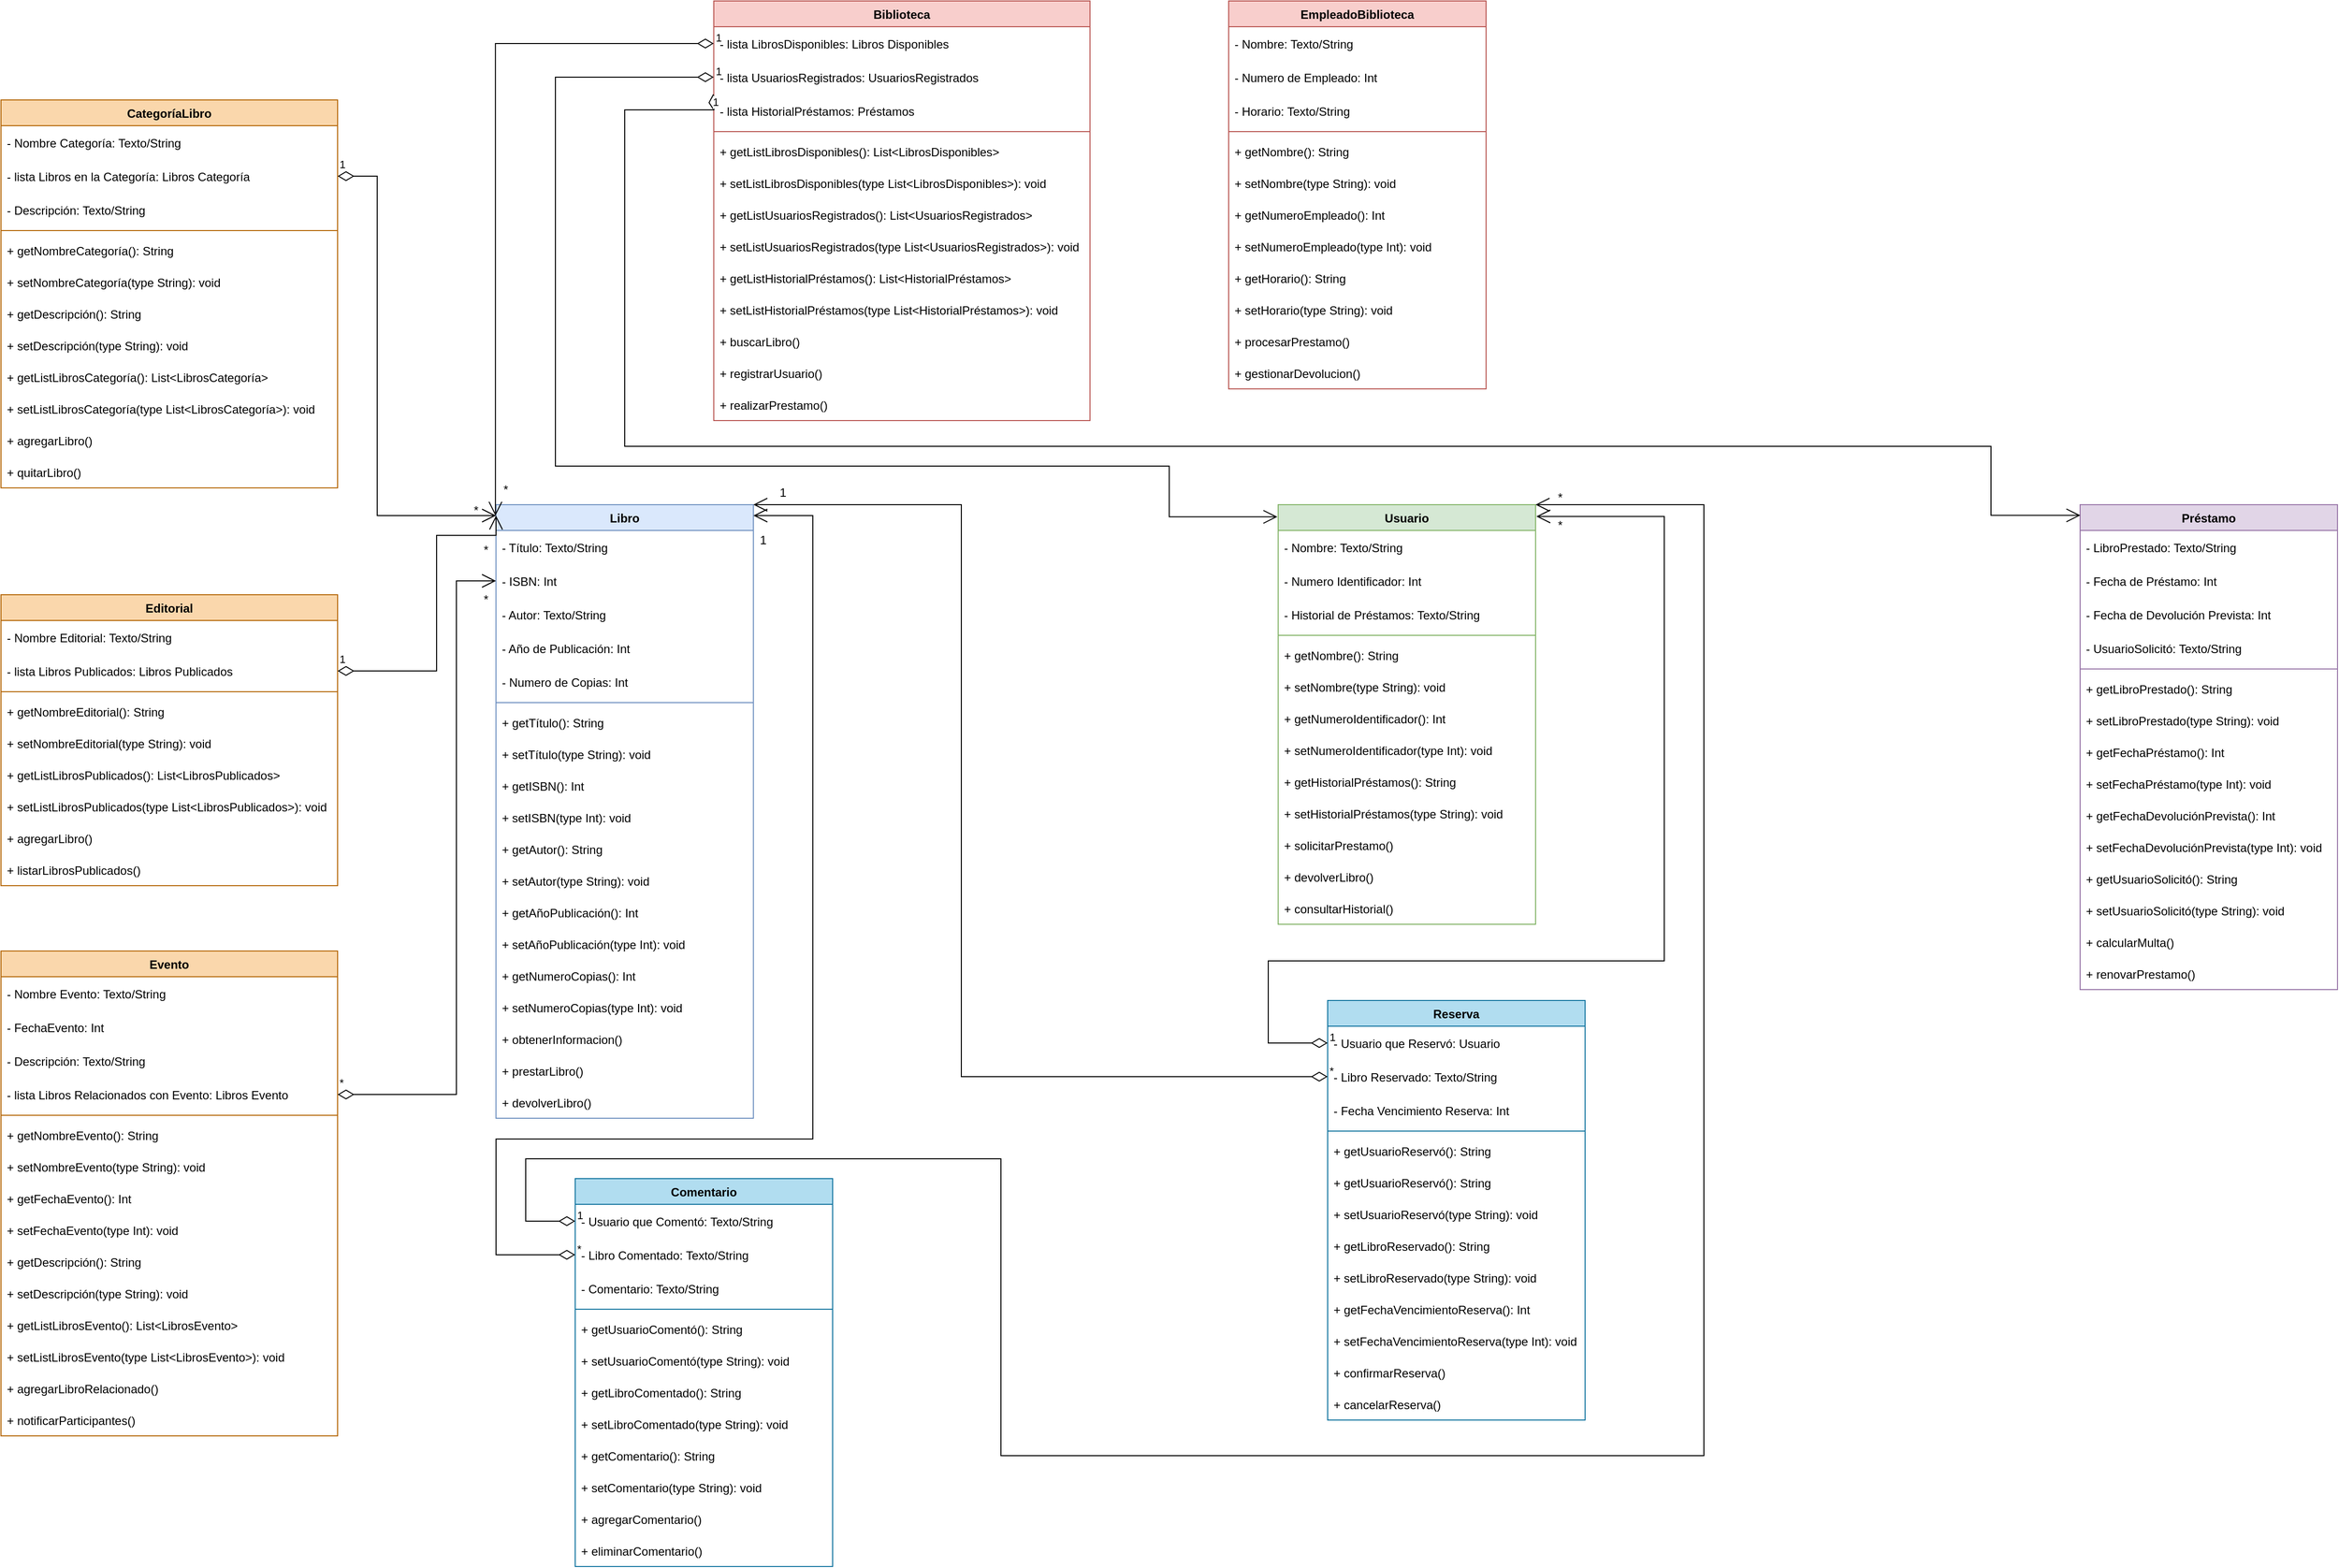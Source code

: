 <mxfile version="22.1.19" type="github">
  <diagram name="Página-1" id="TUS5gieN1rz3YTIe_Czn">
    <mxGraphModel dx="1235" dy="638" grid="1" gridSize="10" guides="1" tooltips="1" connect="1" arrows="1" fold="1" page="1" pageScale="1" pageWidth="827" pageHeight="1169" math="0" shadow="0">
      <root>
        <mxCell id="0" />
        <mxCell id="1" parent="0" />
        <mxCell id="yeNCh0Bpv_U7AYHqmpKk-1" value="Libro" style="swimlane;align=center;verticalAlign=middle;childLayout=stackLayout;horizontal=1;startSize=26;horizontalStack=0;resizeParent=1;resizeParentMax=0;resizeLast=0;collapsible=1;marginBottom=0;fillColor=#dae8fc;strokeColor=#6c8ebf;" parent="1" vertex="1">
          <mxGeometry x="799.94" y="549" width="260" height="620" as="geometry">
            <mxRectangle x="320" y="80" width="220" height="30" as="alternateBounds" />
          </mxGeometry>
        </mxCell>
        <mxCell id="yeNCh0Bpv_U7AYHqmpKk-3" value="- Título: Texto/String" style="text;strokeColor=none;fillColor=none;align=left;verticalAlign=middle;spacingLeft=4;spacingRight=4;overflow=hidden;rotatable=0;points=[[0,0.5],[1,0.5]];portConstraint=eastwest;" parent="yeNCh0Bpv_U7AYHqmpKk-1" vertex="1">
          <mxGeometry y="26" width="260" height="34" as="geometry" />
        </mxCell>
        <mxCell id="yeNCh0Bpv_U7AYHqmpKk-9" value="- ISBN: Int" style="text;strokeColor=none;fillColor=none;align=left;verticalAlign=middle;spacingLeft=4;spacingRight=4;overflow=hidden;rotatable=0;points=[[0,0.5],[1,0.5]];portConstraint=eastwest;" parent="yeNCh0Bpv_U7AYHqmpKk-1" vertex="1">
          <mxGeometry y="60" width="260" height="34" as="geometry" />
        </mxCell>
        <mxCell id="yeNCh0Bpv_U7AYHqmpKk-10" value="- Autor: Texto/String" style="text;strokeColor=none;fillColor=none;align=left;verticalAlign=middle;spacingLeft=4;spacingRight=4;overflow=hidden;rotatable=0;points=[[0,0.5],[1,0.5]];portConstraint=eastwest;" parent="yeNCh0Bpv_U7AYHqmpKk-1" vertex="1">
          <mxGeometry y="94" width="260" height="34" as="geometry" />
        </mxCell>
        <mxCell id="yeNCh0Bpv_U7AYHqmpKk-11" value="- Año de Publicación: Int" style="text;strokeColor=none;fillColor=none;align=left;verticalAlign=middle;spacingLeft=4;spacingRight=4;overflow=hidden;rotatable=0;points=[[0,0.5],[1,0.5]];portConstraint=eastwest;" parent="yeNCh0Bpv_U7AYHqmpKk-1" vertex="1">
          <mxGeometry y="128" width="260" height="34" as="geometry" />
        </mxCell>
        <mxCell id="yeNCh0Bpv_U7AYHqmpKk-12" value="- Numero de Copias: Int" style="text;strokeColor=none;fillColor=none;align=left;verticalAlign=middle;spacingLeft=4;spacingRight=4;overflow=hidden;rotatable=0;points=[[0,0.5],[1,0.5]];portConstraint=eastwest;" parent="yeNCh0Bpv_U7AYHqmpKk-1" vertex="1">
          <mxGeometry y="162" width="260" height="34" as="geometry" />
        </mxCell>
        <mxCell id="yeNCh0Bpv_U7AYHqmpKk-4" value="" style="line;strokeWidth=1;fillColor=none;align=left;verticalAlign=middle;spacingTop=-1;spacingLeft=3;spacingRight=3;rotatable=0;labelPosition=right;points=[];portConstraint=eastwest;strokeColor=inherit;" parent="yeNCh0Bpv_U7AYHqmpKk-1" vertex="1">
          <mxGeometry y="196" width="260" height="8" as="geometry" />
        </mxCell>
        <mxCell id="yeNCh0Bpv_U7AYHqmpKk-16" value="+ getTítulo(): String" style="text;strokeColor=none;fillColor=none;align=left;verticalAlign=middle;spacingLeft=4;spacingRight=4;overflow=hidden;rotatable=0;points=[[0,0.5],[1,0.5]];portConstraint=eastwest;" parent="yeNCh0Bpv_U7AYHqmpKk-1" vertex="1">
          <mxGeometry y="204" width="260" height="32" as="geometry" />
        </mxCell>
        <mxCell id="yeNCh0Bpv_U7AYHqmpKk-15" value="+ setTítulo(type String): void" style="text;strokeColor=none;fillColor=none;align=left;verticalAlign=middle;spacingLeft=4;spacingRight=4;overflow=hidden;rotatable=0;points=[[0,0.5],[1,0.5]];portConstraint=eastwest;" parent="yeNCh0Bpv_U7AYHqmpKk-1" vertex="1">
          <mxGeometry y="236" width="260" height="32" as="geometry" />
        </mxCell>
        <mxCell id="yeNCh0Bpv_U7AYHqmpKk-17" value="+ getISBN(): Int" style="text;strokeColor=none;fillColor=none;align=left;verticalAlign=middle;spacingLeft=4;spacingRight=4;overflow=hidden;rotatable=0;points=[[0,0.5],[1,0.5]];portConstraint=eastwest;" parent="yeNCh0Bpv_U7AYHqmpKk-1" vertex="1">
          <mxGeometry y="268" width="260" height="32" as="geometry" />
        </mxCell>
        <mxCell id="yeNCh0Bpv_U7AYHqmpKk-18" value="+ setISBN(type Int): void" style="text;strokeColor=none;fillColor=none;align=left;verticalAlign=middle;spacingLeft=4;spacingRight=4;overflow=hidden;rotatable=0;points=[[0,0.5],[1,0.5]];portConstraint=eastwest;" parent="yeNCh0Bpv_U7AYHqmpKk-1" vertex="1">
          <mxGeometry y="300" width="260" height="32" as="geometry" />
        </mxCell>
        <mxCell id="yeNCh0Bpv_U7AYHqmpKk-19" value="+ getAutor(): String" style="text;strokeColor=none;fillColor=none;align=left;verticalAlign=middle;spacingLeft=4;spacingRight=4;overflow=hidden;rotatable=0;points=[[0,0.5],[1,0.5]];portConstraint=eastwest;" parent="yeNCh0Bpv_U7AYHqmpKk-1" vertex="1">
          <mxGeometry y="332" width="260" height="32" as="geometry" />
        </mxCell>
        <mxCell id="yeNCh0Bpv_U7AYHqmpKk-20" value="+ setAutor(type String): void" style="text;strokeColor=none;fillColor=none;align=left;verticalAlign=middle;spacingLeft=4;spacingRight=4;overflow=hidden;rotatable=0;points=[[0,0.5],[1,0.5]];portConstraint=eastwest;" parent="yeNCh0Bpv_U7AYHqmpKk-1" vertex="1">
          <mxGeometry y="364" width="260" height="32" as="geometry" />
        </mxCell>
        <mxCell id="yeNCh0Bpv_U7AYHqmpKk-21" value="+ getAñoPublicación(): Int" style="text;strokeColor=none;fillColor=none;align=left;verticalAlign=middle;spacingLeft=4;spacingRight=4;overflow=hidden;rotatable=0;points=[[0,0.5],[1,0.5]];portConstraint=eastwest;" parent="yeNCh0Bpv_U7AYHqmpKk-1" vertex="1">
          <mxGeometry y="396" width="260" height="32" as="geometry" />
        </mxCell>
        <mxCell id="yeNCh0Bpv_U7AYHqmpKk-22" value="+ setAñoPublicación(type Int): void" style="text;strokeColor=none;fillColor=none;align=left;verticalAlign=middle;spacingLeft=4;spacingRight=4;overflow=hidden;rotatable=0;points=[[0,0.5],[1,0.5]];portConstraint=eastwest;" parent="yeNCh0Bpv_U7AYHqmpKk-1" vertex="1">
          <mxGeometry y="428" width="260" height="32" as="geometry" />
        </mxCell>
        <mxCell id="yeNCh0Bpv_U7AYHqmpKk-23" value="+ getNumeroCopias(): Int" style="text;strokeColor=none;fillColor=none;align=left;verticalAlign=middle;spacingLeft=4;spacingRight=4;overflow=hidden;rotatable=0;points=[[0,0.5],[1,0.5]];portConstraint=eastwest;" parent="yeNCh0Bpv_U7AYHqmpKk-1" vertex="1">
          <mxGeometry y="460" width="260" height="32" as="geometry" />
        </mxCell>
        <mxCell id="yeNCh0Bpv_U7AYHqmpKk-24" value="+ setNumeroCopias(type Int): void" style="text;strokeColor=none;fillColor=none;align=left;verticalAlign=middle;spacingLeft=4;spacingRight=4;overflow=hidden;rotatable=0;points=[[0,0.5],[1,0.5]];portConstraint=eastwest;" parent="yeNCh0Bpv_U7AYHqmpKk-1" vertex="1">
          <mxGeometry y="492" width="260" height="32" as="geometry" />
        </mxCell>
        <mxCell id="yeNCh0Bpv_U7AYHqmpKk-25" value="+ obtenerInformacion()" style="text;strokeColor=none;fillColor=none;align=left;verticalAlign=middle;spacingLeft=4;spacingRight=4;overflow=hidden;rotatable=0;points=[[0,0.5],[1,0.5]];portConstraint=eastwest;" parent="yeNCh0Bpv_U7AYHqmpKk-1" vertex="1">
          <mxGeometry y="524" width="260" height="32" as="geometry" />
        </mxCell>
        <mxCell id="yeNCh0Bpv_U7AYHqmpKk-26" value="+ prestarLibro()" style="text;strokeColor=none;fillColor=none;align=left;verticalAlign=middle;spacingLeft=4;spacingRight=4;overflow=hidden;rotatable=0;points=[[0,0.5],[1,0.5]];portConstraint=eastwest;" parent="yeNCh0Bpv_U7AYHqmpKk-1" vertex="1">
          <mxGeometry y="556" width="260" height="32" as="geometry" />
        </mxCell>
        <mxCell id="yeNCh0Bpv_U7AYHqmpKk-27" value="+ devolverLibro()" style="text;strokeColor=none;fillColor=none;align=left;verticalAlign=middle;spacingLeft=4;spacingRight=4;overflow=hidden;rotatable=0;points=[[0,0.5],[1,0.5]];portConstraint=eastwest;" parent="yeNCh0Bpv_U7AYHqmpKk-1" vertex="1">
          <mxGeometry y="588" width="260" height="32" as="geometry" />
        </mxCell>
        <mxCell id="yeNCh0Bpv_U7AYHqmpKk-28" value="Usuario" style="swimlane;align=center;verticalAlign=middle;childLayout=stackLayout;horizontal=1;startSize=26;horizontalStack=0;resizeParent=1;resizeParentMax=0;resizeLast=0;collapsible=1;marginBottom=0;fillColor=#d5e8d4;strokeColor=#82b366;" parent="1" vertex="1">
          <mxGeometry x="1590" y="549" width="260" height="424" as="geometry">
            <mxRectangle x="320" y="80" width="220" height="30" as="alternateBounds" />
          </mxGeometry>
        </mxCell>
        <mxCell id="yeNCh0Bpv_U7AYHqmpKk-29" value="- Nombre: Texto/String" style="text;strokeColor=none;fillColor=none;align=left;verticalAlign=middle;spacingLeft=4;spacingRight=4;overflow=hidden;rotatable=0;points=[[0,0.5],[1,0.5]];portConstraint=eastwest;" parent="yeNCh0Bpv_U7AYHqmpKk-28" vertex="1">
          <mxGeometry y="26" width="260" height="34" as="geometry" />
        </mxCell>
        <mxCell id="yeNCh0Bpv_U7AYHqmpKk-30" value="- Numero Identificador: Int" style="text;strokeColor=none;fillColor=none;align=left;verticalAlign=middle;spacingLeft=4;spacingRight=4;overflow=hidden;rotatable=0;points=[[0,0.5],[1,0.5]];portConstraint=eastwest;" parent="yeNCh0Bpv_U7AYHqmpKk-28" vertex="1">
          <mxGeometry y="60" width="260" height="34" as="geometry" />
        </mxCell>
        <mxCell id="yeNCh0Bpv_U7AYHqmpKk-31" value="- Historial de Préstamos: Texto/String" style="text;strokeColor=none;fillColor=none;align=left;verticalAlign=middle;spacingLeft=4;spacingRight=4;overflow=hidden;rotatable=0;points=[[0,0.5],[1,0.5]];portConstraint=eastwest;" parent="yeNCh0Bpv_U7AYHqmpKk-28" vertex="1">
          <mxGeometry y="94" width="260" height="34" as="geometry" />
        </mxCell>
        <mxCell id="yeNCh0Bpv_U7AYHqmpKk-34" value="" style="line;strokeWidth=1;fillColor=none;align=left;verticalAlign=middle;spacingTop=-1;spacingLeft=3;spacingRight=3;rotatable=0;labelPosition=right;points=[];portConstraint=eastwest;strokeColor=inherit;" parent="yeNCh0Bpv_U7AYHqmpKk-28" vertex="1">
          <mxGeometry y="128" width="260" height="8" as="geometry" />
        </mxCell>
        <mxCell id="yeNCh0Bpv_U7AYHqmpKk-35" value="+ getNombre(): String" style="text;strokeColor=none;fillColor=none;align=left;verticalAlign=middle;spacingLeft=4;spacingRight=4;overflow=hidden;rotatable=0;points=[[0,0.5],[1,0.5]];portConstraint=eastwest;" parent="yeNCh0Bpv_U7AYHqmpKk-28" vertex="1">
          <mxGeometry y="136" width="260" height="32" as="geometry" />
        </mxCell>
        <mxCell id="yeNCh0Bpv_U7AYHqmpKk-36" value="+ setNombre(type String): void" style="text;strokeColor=none;fillColor=none;align=left;verticalAlign=middle;spacingLeft=4;spacingRight=4;overflow=hidden;rotatable=0;points=[[0,0.5],[1,0.5]];portConstraint=eastwest;" parent="yeNCh0Bpv_U7AYHqmpKk-28" vertex="1">
          <mxGeometry y="168" width="260" height="32" as="geometry" />
        </mxCell>
        <mxCell id="yeNCh0Bpv_U7AYHqmpKk-37" value="+ getNumeroIdentificador(): Int" style="text;strokeColor=none;fillColor=none;align=left;verticalAlign=middle;spacingLeft=4;spacingRight=4;overflow=hidden;rotatable=0;points=[[0,0.5],[1,0.5]];portConstraint=eastwest;" parent="yeNCh0Bpv_U7AYHqmpKk-28" vertex="1">
          <mxGeometry y="200" width="260" height="32" as="geometry" />
        </mxCell>
        <mxCell id="yeNCh0Bpv_U7AYHqmpKk-38" value="+ setNumeroIdentificador(type Int): void" style="text;strokeColor=none;fillColor=none;align=left;verticalAlign=middle;spacingLeft=4;spacingRight=4;overflow=hidden;rotatable=0;points=[[0,0.5],[1,0.5]];portConstraint=eastwest;" parent="yeNCh0Bpv_U7AYHqmpKk-28" vertex="1">
          <mxGeometry y="232" width="260" height="32" as="geometry" />
        </mxCell>
        <mxCell id="yeNCh0Bpv_U7AYHqmpKk-48" value="+ getHistorialPréstamos(): String" style="text;strokeColor=none;fillColor=none;align=left;verticalAlign=middle;spacingLeft=4;spacingRight=4;overflow=hidden;rotatable=0;points=[[0,0.5],[1,0.5]];portConstraint=eastwest;" parent="yeNCh0Bpv_U7AYHqmpKk-28" vertex="1">
          <mxGeometry y="264" width="260" height="32" as="geometry" />
        </mxCell>
        <mxCell id="yeNCh0Bpv_U7AYHqmpKk-49" value="+ setHistorialPréstamos(type String): void" style="text;strokeColor=none;fillColor=none;align=left;verticalAlign=middle;spacingLeft=4;spacingRight=4;overflow=hidden;rotatable=0;points=[[0,0.5],[1,0.5]];portConstraint=eastwest;" parent="yeNCh0Bpv_U7AYHqmpKk-28" vertex="1">
          <mxGeometry y="296" width="260" height="32" as="geometry" />
        </mxCell>
        <mxCell id="yeNCh0Bpv_U7AYHqmpKk-51" value="+ solicitarPrestamo()" style="text;strokeColor=none;fillColor=none;align=left;verticalAlign=middle;spacingLeft=4;spacingRight=4;overflow=hidden;rotatable=0;points=[[0,0.5],[1,0.5]];portConstraint=eastwest;" parent="yeNCh0Bpv_U7AYHqmpKk-28" vertex="1">
          <mxGeometry y="328" width="260" height="32" as="geometry" />
        </mxCell>
        <mxCell id="yeNCh0Bpv_U7AYHqmpKk-53" value="+ devolverLibro()" style="text;strokeColor=none;fillColor=none;align=left;verticalAlign=middle;spacingLeft=4;spacingRight=4;overflow=hidden;rotatable=0;points=[[0,0.5],[1,0.5]];portConstraint=eastwest;" parent="yeNCh0Bpv_U7AYHqmpKk-28" vertex="1">
          <mxGeometry y="360" width="260" height="32" as="geometry" />
        </mxCell>
        <mxCell id="yeNCh0Bpv_U7AYHqmpKk-54" value="+ consultarHistorial()" style="text;strokeColor=none;fillColor=none;align=left;verticalAlign=middle;spacingLeft=4;spacingRight=4;overflow=hidden;rotatable=0;points=[[0,0.5],[1,0.5]];portConstraint=eastwest;" parent="yeNCh0Bpv_U7AYHqmpKk-28" vertex="1">
          <mxGeometry y="392" width="260" height="32" as="geometry" />
        </mxCell>
        <mxCell id="yeNCh0Bpv_U7AYHqmpKk-55" value="Préstamo" style="swimlane;align=center;verticalAlign=middle;childLayout=stackLayout;horizontal=1;startSize=26;horizontalStack=0;resizeParent=1;resizeParentMax=0;resizeLast=0;collapsible=1;marginBottom=0;fillColor=#e1d5e7;strokeColor=#9673a6;" parent="1" vertex="1">
          <mxGeometry x="2400" y="549" width="260" height="490" as="geometry">
            <mxRectangle x="320" y="80" width="220" height="30" as="alternateBounds" />
          </mxGeometry>
        </mxCell>
        <mxCell id="yeNCh0Bpv_U7AYHqmpKk-56" value="- LibroPrestado: Texto/String" style="text;strokeColor=none;fillColor=none;align=left;verticalAlign=middle;spacingLeft=4;spacingRight=4;overflow=hidden;rotatable=0;points=[[0,0.5],[1,0.5]];portConstraint=eastwest;" parent="yeNCh0Bpv_U7AYHqmpKk-55" vertex="1">
          <mxGeometry y="26" width="260" height="34" as="geometry" />
        </mxCell>
        <mxCell id="yeNCh0Bpv_U7AYHqmpKk-57" value="- Fecha de Préstamo: Int" style="text;strokeColor=none;fillColor=none;align=left;verticalAlign=middle;spacingLeft=4;spacingRight=4;overflow=hidden;rotatable=0;points=[[0,0.5],[1,0.5]];portConstraint=eastwest;" parent="yeNCh0Bpv_U7AYHqmpKk-55" vertex="1">
          <mxGeometry y="60" width="260" height="34" as="geometry" />
        </mxCell>
        <mxCell id="yeNCh0Bpv_U7AYHqmpKk-69" value="- Fecha de Devolución Prevista: Int" style="text;strokeColor=none;fillColor=none;align=left;verticalAlign=middle;spacingLeft=4;spacingRight=4;overflow=hidden;rotatable=0;points=[[0,0.5],[1,0.5]];portConstraint=eastwest;" parent="yeNCh0Bpv_U7AYHqmpKk-55" vertex="1">
          <mxGeometry y="94" width="260" height="34" as="geometry" />
        </mxCell>
        <mxCell id="yeNCh0Bpv_U7AYHqmpKk-58" value="- UsuarioSolicitó: Texto/String" style="text;strokeColor=none;fillColor=none;align=left;verticalAlign=middle;spacingLeft=4;spacingRight=4;overflow=hidden;rotatable=0;points=[[0,0.5],[1,0.5]];portConstraint=eastwest;" parent="yeNCh0Bpv_U7AYHqmpKk-55" vertex="1">
          <mxGeometry y="128" width="260" height="34" as="geometry" />
        </mxCell>
        <mxCell id="yeNCh0Bpv_U7AYHqmpKk-59" value="" style="line;strokeWidth=1;fillColor=none;align=left;verticalAlign=middle;spacingTop=-1;spacingLeft=3;spacingRight=3;rotatable=0;labelPosition=right;points=[];portConstraint=eastwest;strokeColor=inherit;" parent="yeNCh0Bpv_U7AYHqmpKk-55" vertex="1">
          <mxGeometry y="162" width="260" height="8" as="geometry" />
        </mxCell>
        <mxCell id="yeNCh0Bpv_U7AYHqmpKk-60" value="+ getLibroPrestado(): String" style="text;strokeColor=none;fillColor=none;align=left;verticalAlign=middle;spacingLeft=4;spacingRight=4;overflow=hidden;rotatable=0;points=[[0,0.5],[1,0.5]];portConstraint=eastwest;" parent="yeNCh0Bpv_U7AYHqmpKk-55" vertex="1">
          <mxGeometry y="170" width="260" height="32" as="geometry" />
        </mxCell>
        <mxCell id="yeNCh0Bpv_U7AYHqmpKk-61" value="+ setLibroPrestado(type String): void" style="text;strokeColor=none;fillColor=none;align=left;verticalAlign=middle;spacingLeft=4;spacingRight=4;overflow=hidden;rotatable=0;points=[[0,0.5],[1,0.5]];portConstraint=eastwest;" parent="yeNCh0Bpv_U7AYHqmpKk-55" vertex="1">
          <mxGeometry y="202" width="260" height="32" as="geometry" />
        </mxCell>
        <mxCell id="yeNCh0Bpv_U7AYHqmpKk-62" value="+ getFechaPréstamo(): Int" style="text;strokeColor=none;fillColor=none;align=left;verticalAlign=middle;spacingLeft=4;spacingRight=4;overflow=hidden;rotatable=0;points=[[0,0.5],[1,0.5]];portConstraint=eastwest;" parent="yeNCh0Bpv_U7AYHqmpKk-55" vertex="1">
          <mxGeometry y="234" width="260" height="32" as="geometry" />
        </mxCell>
        <mxCell id="yeNCh0Bpv_U7AYHqmpKk-63" value="+ setFechaPréstamo(type Int): void" style="text;strokeColor=none;fillColor=none;align=left;verticalAlign=middle;spacingLeft=4;spacingRight=4;overflow=hidden;rotatable=0;points=[[0,0.5],[1,0.5]];portConstraint=eastwest;" parent="yeNCh0Bpv_U7AYHqmpKk-55" vertex="1">
          <mxGeometry y="266" width="260" height="32" as="geometry" />
        </mxCell>
        <mxCell id="yeNCh0Bpv_U7AYHqmpKk-70" value="+ getFechaDevoluciónPrevista(): Int" style="text;strokeColor=none;fillColor=none;align=left;verticalAlign=middle;spacingLeft=4;spacingRight=4;overflow=hidden;rotatable=0;points=[[0,0.5],[1,0.5]];portConstraint=eastwest;" parent="yeNCh0Bpv_U7AYHqmpKk-55" vertex="1">
          <mxGeometry y="298" width="260" height="32" as="geometry" />
        </mxCell>
        <mxCell id="yeNCh0Bpv_U7AYHqmpKk-71" value="+ setFechaDevoluciónPrevista(type Int): void" style="text;strokeColor=none;fillColor=none;align=left;verticalAlign=middle;spacingLeft=4;spacingRight=4;overflow=hidden;rotatable=0;points=[[0,0.5],[1,0.5]];portConstraint=eastwest;" parent="yeNCh0Bpv_U7AYHqmpKk-55" vertex="1">
          <mxGeometry y="330" width="260" height="32" as="geometry" />
        </mxCell>
        <mxCell id="yeNCh0Bpv_U7AYHqmpKk-64" value="+ getUsuarioSolicitó(): String" style="text;strokeColor=none;fillColor=none;align=left;verticalAlign=middle;spacingLeft=4;spacingRight=4;overflow=hidden;rotatable=0;points=[[0,0.5],[1,0.5]];portConstraint=eastwest;" parent="yeNCh0Bpv_U7AYHqmpKk-55" vertex="1">
          <mxGeometry y="362" width="260" height="32" as="geometry" />
        </mxCell>
        <mxCell id="yeNCh0Bpv_U7AYHqmpKk-65" value="+ setUsuarioSolicitó(type String): void" style="text;strokeColor=none;fillColor=none;align=left;verticalAlign=middle;spacingLeft=4;spacingRight=4;overflow=hidden;rotatable=0;points=[[0,0.5],[1,0.5]];portConstraint=eastwest;" parent="yeNCh0Bpv_U7AYHqmpKk-55" vertex="1">
          <mxGeometry y="394" width="260" height="32" as="geometry" />
        </mxCell>
        <mxCell id="yeNCh0Bpv_U7AYHqmpKk-66" value="+ calcularMulta()" style="text;strokeColor=none;fillColor=none;align=left;verticalAlign=middle;spacingLeft=4;spacingRight=4;overflow=hidden;rotatable=0;points=[[0,0.5],[1,0.5]];portConstraint=eastwest;" parent="yeNCh0Bpv_U7AYHqmpKk-55" vertex="1">
          <mxGeometry y="426" width="260" height="32" as="geometry" />
        </mxCell>
        <mxCell id="yeNCh0Bpv_U7AYHqmpKk-67" value="+ renovarPrestamo()" style="text;strokeColor=none;fillColor=none;align=left;verticalAlign=middle;spacingLeft=4;spacingRight=4;overflow=hidden;rotatable=0;points=[[0,0.5],[1,0.5]];portConstraint=eastwest;" parent="yeNCh0Bpv_U7AYHqmpKk-55" vertex="1">
          <mxGeometry y="458" width="260" height="32" as="geometry" />
        </mxCell>
        <mxCell id="yeNCh0Bpv_U7AYHqmpKk-72" value="Biblioteca" style="swimlane;align=center;verticalAlign=middle;childLayout=stackLayout;horizontal=1;startSize=26;horizontalStack=0;resizeParent=1;resizeParentMax=0;resizeLast=0;collapsible=1;marginBottom=0;fillColor=#f8cecc;strokeColor=#b85450;" parent="1" vertex="1">
          <mxGeometry x="1019.94" y="40" width="380" height="424" as="geometry">
            <mxRectangle x="320" y="80" width="220" height="30" as="alternateBounds" />
          </mxGeometry>
        </mxCell>
        <mxCell id="yeNCh0Bpv_U7AYHqmpKk-73" value="- lista LibrosDisponibles: Libros Disponibles" style="text;align=left;verticalAlign=middle;spacingLeft=4;spacingRight=4;overflow=hidden;rotatable=0;points=[[0,0.5],[1,0.5]];portConstraint=eastwest;labelBackgroundColor=none;" parent="yeNCh0Bpv_U7AYHqmpKk-72" vertex="1">
          <mxGeometry y="26" width="380" height="34" as="geometry" />
        </mxCell>
        <mxCell id="yeNCh0Bpv_U7AYHqmpKk-80" value="- lista UsuariosRegistrados: UsuariosRegistrados" style="text;align=left;verticalAlign=middle;spacingLeft=4;spacingRight=4;overflow=hidden;rotatable=0;points=[[0,0.5],[1,0.5]];portConstraint=eastwest;labelBackgroundColor=none;" parent="yeNCh0Bpv_U7AYHqmpKk-72" vertex="1">
          <mxGeometry y="60" width="380" height="34" as="geometry" />
        </mxCell>
        <mxCell id="yeNCh0Bpv_U7AYHqmpKk-81" value="- lista HistorialPréstamos: Préstamos" style="text;align=left;verticalAlign=middle;spacingLeft=4;spacingRight=4;overflow=hidden;rotatable=0;points=[[0,0.5],[1,0.5]];portConstraint=eastwest;labelBackgroundColor=none;" parent="yeNCh0Bpv_U7AYHqmpKk-72" vertex="1">
          <mxGeometry y="94" width="380" height="34" as="geometry" />
        </mxCell>
        <mxCell id="yeNCh0Bpv_U7AYHqmpKk-75" value="" style="line;strokeWidth=1;fillColor=none;align=left;verticalAlign=middle;spacingTop=-1;spacingLeft=3;spacingRight=3;rotatable=0;labelPosition=right;points=[];portConstraint=eastwest;strokeColor=inherit;" parent="yeNCh0Bpv_U7AYHqmpKk-72" vertex="1">
          <mxGeometry y="128" width="380" height="8" as="geometry" />
        </mxCell>
        <mxCell id="yeNCh0Bpv_U7AYHqmpKk-77" value="+ getListLibrosDisponibles(): List&lt;LibrosDisponibles&gt;" style="text;strokeColor=none;fillColor=none;align=left;verticalAlign=middle;spacingLeft=4;spacingRight=4;overflow=hidden;rotatable=0;points=[[0,0.5],[1,0.5]];portConstraint=eastwest;" parent="yeNCh0Bpv_U7AYHqmpKk-72" vertex="1">
          <mxGeometry y="136" width="380" height="32" as="geometry" />
        </mxCell>
        <mxCell id="yeNCh0Bpv_U7AYHqmpKk-76" value="+ setListLibrosDisponibles(type List&lt;LibrosDisponibles&gt;): void" style="text;strokeColor=none;fillColor=none;align=left;verticalAlign=middle;spacingLeft=4;spacingRight=4;overflow=hidden;rotatable=0;points=[[0,0.5],[1,0.5]];portConstraint=eastwest;" parent="yeNCh0Bpv_U7AYHqmpKk-72" vertex="1">
          <mxGeometry y="168" width="380" height="32" as="geometry" />
        </mxCell>
        <mxCell id="yeNCh0Bpv_U7AYHqmpKk-82" value="+ getListUsuariosRegistrados(): List&lt;UsuariosRegistrados&gt;" style="text;strokeColor=none;fillColor=none;align=left;verticalAlign=middle;spacingLeft=4;spacingRight=4;overflow=hidden;rotatable=0;points=[[0,0.5],[1,0.5]];portConstraint=eastwest;" parent="yeNCh0Bpv_U7AYHqmpKk-72" vertex="1">
          <mxGeometry y="200" width="380" height="32" as="geometry" />
        </mxCell>
        <mxCell id="yeNCh0Bpv_U7AYHqmpKk-83" value="+ setListUsuariosRegistrados(type List&lt;UsuariosRegistrados&gt;): void" style="text;strokeColor=none;fillColor=none;align=left;verticalAlign=middle;spacingLeft=4;spacingRight=4;overflow=hidden;rotatable=0;points=[[0,0.5],[1,0.5]];portConstraint=eastwest;" parent="yeNCh0Bpv_U7AYHqmpKk-72" vertex="1">
          <mxGeometry y="232" width="380" height="32" as="geometry" />
        </mxCell>
        <mxCell id="yeNCh0Bpv_U7AYHqmpKk-84" value="+ getListHistorialPréstamos(): List&lt;HistorialPréstamos&gt;" style="text;strokeColor=none;fillColor=none;align=left;verticalAlign=middle;spacingLeft=4;spacingRight=4;overflow=hidden;rotatable=0;points=[[0,0.5],[1,0.5]];portConstraint=eastwest;" parent="yeNCh0Bpv_U7AYHqmpKk-72" vertex="1">
          <mxGeometry y="264" width="380" height="32" as="geometry" />
        </mxCell>
        <mxCell id="yeNCh0Bpv_U7AYHqmpKk-85" value="+ setListHistorialPréstamos(type List&lt;HistorialPréstamos&gt;): void" style="text;strokeColor=none;fillColor=none;align=left;verticalAlign=middle;spacingLeft=4;spacingRight=4;overflow=hidden;rotatable=0;points=[[0,0.5],[1,0.5]];portConstraint=eastwest;" parent="yeNCh0Bpv_U7AYHqmpKk-72" vertex="1">
          <mxGeometry y="296" width="380" height="32" as="geometry" />
        </mxCell>
        <mxCell id="yeNCh0Bpv_U7AYHqmpKk-86" value="+ buscarLibro()" style="text;strokeColor=none;fillColor=none;align=left;verticalAlign=middle;spacingLeft=4;spacingRight=4;overflow=hidden;rotatable=0;points=[[0,0.5],[1,0.5]];portConstraint=eastwest;" parent="yeNCh0Bpv_U7AYHqmpKk-72" vertex="1">
          <mxGeometry y="328" width="380" height="32" as="geometry" />
        </mxCell>
        <mxCell id="yeNCh0Bpv_U7AYHqmpKk-87" value="+ registrarUsuario()" style="text;strokeColor=none;fillColor=none;align=left;verticalAlign=middle;spacingLeft=4;spacingRight=4;overflow=hidden;rotatable=0;points=[[0,0.5],[1,0.5]];portConstraint=eastwest;" parent="yeNCh0Bpv_U7AYHqmpKk-72" vertex="1">
          <mxGeometry y="360" width="380" height="32" as="geometry" />
        </mxCell>
        <mxCell id="yeNCh0Bpv_U7AYHqmpKk-88" value="+ realizarPrestamo()" style="text;strokeColor=none;fillColor=none;align=left;verticalAlign=middle;spacingLeft=4;spacingRight=4;overflow=hidden;rotatable=0;points=[[0,0.5],[1,0.5]];portConstraint=eastwest;" parent="yeNCh0Bpv_U7AYHqmpKk-72" vertex="1">
          <mxGeometry y="392" width="380" height="32" as="geometry" />
        </mxCell>
        <mxCell id="yeNCh0Bpv_U7AYHqmpKk-89" value="EmpleadoBiblioteca" style="swimlane;align=center;verticalAlign=middle;childLayout=stackLayout;horizontal=1;startSize=26;horizontalStack=0;resizeParent=1;resizeParentMax=0;resizeLast=0;collapsible=1;marginBottom=0;fillColor=#f8cecc;strokeColor=#b85450;" parent="1" vertex="1">
          <mxGeometry x="1540" y="40" width="260" height="392" as="geometry">
            <mxRectangle x="320" y="80" width="220" height="30" as="alternateBounds" />
          </mxGeometry>
        </mxCell>
        <mxCell id="yeNCh0Bpv_U7AYHqmpKk-90" value="- Nombre: Texto/String" style="text;strokeColor=none;fillColor=none;align=left;verticalAlign=middle;spacingLeft=4;spacingRight=4;overflow=hidden;rotatable=0;points=[[0,0.5],[1,0.5]];portConstraint=eastwest;" parent="yeNCh0Bpv_U7AYHqmpKk-89" vertex="1">
          <mxGeometry y="26" width="260" height="34" as="geometry" />
        </mxCell>
        <mxCell id="yeNCh0Bpv_U7AYHqmpKk-91" value="- Numero de Empleado: Int" style="text;strokeColor=none;fillColor=none;align=left;verticalAlign=middle;spacingLeft=4;spacingRight=4;overflow=hidden;rotatable=0;points=[[0,0.5],[1,0.5]];portConstraint=eastwest;" parent="yeNCh0Bpv_U7AYHqmpKk-89" vertex="1">
          <mxGeometry y="60" width="260" height="34" as="geometry" />
        </mxCell>
        <mxCell id="yeNCh0Bpv_U7AYHqmpKk-92" value="- Horario: Texto/String" style="text;strokeColor=none;fillColor=none;align=left;verticalAlign=middle;spacingLeft=4;spacingRight=4;overflow=hidden;rotatable=0;points=[[0,0.5],[1,0.5]];portConstraint=eastwest;" parent="yeNCh0Bpv_U7AYHqmpKk-89" vertex="1">
          <mxGeometry y="94" width="260" height="34" as="geometry" />
        </mxCell>
        <mxCell id="yeNCh0Bpv_U7AYHqmpKk-93" value="" style="line;strokeWidth=1;fillColor=none;align=left;verticalAlign=middle;spacingTop=-1;spacingLeft=3;spacingRight=3;rotatable=0;labelPosition=right;points=[];portConstraint=eastwest;strokeColor=inherit;" parent="yeNCh0Bpv_U7AYHqmpKk-89" vertex="1">
          <mxGeometry y="128" width="260" height="8" as="geometry" />
        </mxCell>
        <mxCell id="yeNCh0Bpv_U7AYHqmpKk-94" value="+ getNombre(): String" style="text;strokeColor=none;fillColor=none;align=left;verticalAlign=middle;spacingLeft=4;spacingRight=4;overflow=hidden;rotatable=0;points=[[0,0.5],[1,0.5]];portConstraint=eastwest;" parent="yeNCh0Bpv_U7AYHqmpKk-89" vertex="1">
          <mxGeometry y="136" width="260" height="32" as="geometry" />
        </mxCell>
        <mxCell id="yeNCh0Bpv_U7AYHqmpKk-95" value="+ setNombre(type String): void" style="text;strokeColor=none;fillColor=none;align=left;verticalAlign=middle;spacingLeft=4;spacingRight=4;overflow=hidden;rotatable=0;points=[[0,0.5],[1,0.5]];portConstraint=eastwest;" parent="yeNCh0Bpv_U7AYHqmpKk-89" vertex="1">
          <mxGeometry y="168" width="260" height="32" as="geometry" />
        </mxCell>
        <mxCell id="yeNCh0Bpv_U7AYHqmpKk-96" value="+ getNumeroEmpleado(): Int" style="text;strokeColor=none;fillColor=none;align=left;verticalAlign=middle;spacingLeft=4;spacingRight=4;overflow=hidden;rotatable=0;points=[[0,0.5],[1,0.5]];portConstraint=eastwest;" parent="yeNCh0Bpv_U7AYHqmpKk-89" vertex="1">
          <mxGeometry y="200" width="260" height="32" as="geometry" />
        </mxCell>
        <mxCell id="yeNCh0Bpv_U7AYHqmpKk-97" value="+ setNumeroEmpleado(type Int): void" style="text;strokeColor=none;fillColor=none;align=left;verticalAlign=middle;spacingLeft=4;spacingRight=4;overflow=hidden;rotatable=0;points=[[0,0.5],[1,0.5]];portConstraint=eastwest;" parent="yeNCh0Bpv_U7AYHqmpKk-89" vertex="1">
          <mxGeometry y="232" width="260" height="32" as="geometry" />
        </mxCell>
        <mxCell id="yeNCh0Bpv_U7AYHqmpKk-98" value="+ getHorario(): String" style="text;strokeColor=none;fillColor=none;align=left;verticalAlign=middle;spacingLeft=4;spacingRight=4;overflow=hidden;rotatable=0;points=[[0,0.5],[1,0.5]];portConstraint=eastwest;" parent="yeNCh0Bpv_U7AYHqmpKk-89" vertex="1">
          <mxGeometry y="264" width="260" height="32" as="geometry" />
        </mxCell>
        <mxCell id="yeNCh0Bpv_U7AYHqmpKk-99" value="+ setHorario(type String): void" style="text;strokeColor=none;fillColor=none;align=left;verticalAlign=middle;spacingLeft=4;spacingRight=4;overflow=hidden;rotatable=0;points=[[0,0.5],[1,0.5]];portConstraint=eastwest;" parent="yeNCh0Bpv_U7AYHqmpKk-89" vertex="1">
          <mxGeometry y="296" width="260" height="32" as="geometry" />
        </mxCell>
        <mxCell id="yeNCh0Bpv_U7AYHqmpKk-100" value="+ procesarPrestamo()" style="text;strokeColor=none;fillColor=none;align=left;verticalAlign=middle;spacingLeft=4;spacingRight=4;overflow=hidden;rotatable=0;points=[[0,0.5],[1,0.5]];portConstraint=eastwest;" parent="yeNCh0Bpv_U7AYHqmpKk-89" vertex="1">
          <mxGeometry y="328" width="260" height="32" as="geometry" />
        </mxCell>
        <mxCell id="yeNCh0Bpv_U7AYHqmpKk-101" value="+ gestionarDevolucion()" style="text;strokeColor=none;fillColor=none;align=left;verticalAlign=middle;spacingLeft=4;spacingRight=4;overflow=hidden;rotatable=0;points=[[0,0.5],[1,0.5]];portConstraint=eastwest;" parent="yeNCh0Bpv_U7AYHqmpKk-89" vertex="1">
          <mxGeometry y="360" width="260" height="32" as="geometry" />
        </mxCell>
        <mxCell id="yeNCh0Bpv_U7AYHqmpKk-103" value="CategoríaLibro" style="swimlane;align=center;verticalAlign=middle;childLayout=stackLayout;horizontal=1;startSize=26;horizontalStack=0;resizeParent=1;resizeParentMax=0;resizeLast=0;collapsible=1;marginBottom=0;fillColor=#fad7ac;strokeColor=#b46504;" parent="1" vertex="1">
          <mxGeometry x="300" y="140" width="340" height="392" as="geometry">
            <mxRectangle x="320" y="80" width="220" height="30" as="alternateBounds" />
          </mxGeometry>
        </mxCell>
        <mxCell id="yeNCh0Bpv_U7AYHqmpKk-104" value="- Nombre Categoría: Texto/String" style="text;strokeColor=none;fillColor=none;align=left;verticalAlign=middle;spacingLeft=4;spacingRight=4;overflow=hidden;rotatable=0;points=[[0,0.5],[1,0.5]];portConstraint=eastwest;" parent="yeNCh0Bpv_U7AYHqmpKk-103" vertex="1">
          <mxGeometry y="26" width="340" height="34" as="geometry" />
        </mxCell>
        <mxCell id="yeNCh0Bpv_U7AYHqmpKk-116" value="- lista Libros en la Categoría: Libros Categoría" style="text;align=left;verticalAlign=middle;spacingLeft=4;spacingRight=4;overflow=hidden;rotatable=0;points=[[0,0.5],[1,0.5]];portConstraint=eastwest;labelBackgroundColor=none;" parent="yeNCh0Bpv_U7AYHqmpKk-103" vertex="1">
          <mxGeometry y="60" width="340" height="34" as="geometry" />
        </mxCell>
        <mxCell id="yeNCh0Bpv_U7AYHqmpKk-106" value="- Descripción: Texto/String" style="text;strokeColor=none;fillColor=none;align=left;verticalAlign=middle;spacingLeft=4;spacingRight=4;overflow=hidden;rotatable=0;points=[[0,0.5],[1,0.5]];portConstraint=eastwest;" parent="yeNCh0Bpv_U7AYHqmpKk-103" vertex="1">
          <mxGeometry y="94" width="340" height="34" as="geometry" />
        </mxCell>
        <mxCell id="yeNCh0Bpv_U7AYHqmpKk-107" value="" style="line;strokeWidth=1;fillColor=none;align=left;verticalAlign=middle;spacingTop=-1;spacingLeft=3;spacingRight=3;rotatable=0;labelPosition=right;points=[];portConstraint=eastwest;strokeColor=inherit;" parent="yeNCh0Bpv_U7AYHqmpKk-103" vertex="1">
          <mxGeometry y="128" width="340" height="8" as="geometry" />
        </mxCell>
        <mxCell id="yeNCh0Bpv_U7AYHqmpKk-108" value="+ getNombreCategoría(): String" style="text;strokeColor=none;fillColor=none;align=left;verticalAlign=middle;spacingLeft=4;spacingRight=4;overflow=hidden;rotatable=0;points=[[0,0.5],[1,0.5]];portConstraint=eastwest;" parent="yeNCh0Bpv_U7AYHqmpKk-103" vertex="1">
          <mxGeometry y="136" width="340" height="32" as="geometry" />
        </mxCell>
        <mxCell id="yeNCh0Bpv_U7AYHqmpKk-109" value="+ setNombreCategoría(type String): void" style="text;strokeColor=none;fillColor=none;align=left;verticalAlign=middle;spacingLeft=4;spacingRight=4;overflow=hidden;rotatable=0;points=[[0,0.5],[1,0.5]];portConstraint=eastwest;" parent="yeNCh0Bpv_U7AYHqmpKk-103" vertex="1">
          <mxGeometry y="168" width="340" height="32" as="geometry" />
        </mxCell>
        <mxCell id="yeNCh0Bpv_U7AYHqmpKk-112" value="+ getDescripción(): String" style="text;strokeColor=none;fillColor=none;align=left;verticalAlign=middle;spacingLeft=4;spacingRight=4;overflow=hidden;rotatable=0;points=[[0,0.5],[1,0.5]];portConstraint=eastwest;" parent="yeNCh0Bpv_U7AYHqmpKk-103" vertex="1">
          <mxGeometry y="200" width="340" height="32" as="geometry" />
        </mxCell>
        <mxCell id="yeNCh0Bpv_U7AYHqmpKk-113" value="+ setDescripción(type String): void" style="text;strokeColor=none;fillColor=none;align=left;verticalAlign=middle;spacingLeft=4;spacingRight=4;overflow=hidden;rotatable=0;points=[[0,0.5],[1,0.5]];portConstraint=eastwest;" parent="yeNCh0Bpv_U7AYHqmpKk-103" vertex="1">
          <mxGeometry y="232" width="340" height="32" as="geometry" />
        </mxCell>
        <mxCell id="yeNCh0Bpv_U7AYHqmpKk-117" value="+ getListLibrosCategoría(): List&lt;LibrosCategoría&gt;" style="text;strokeColor=none;fillColor=none;align=left;verticalAlign=middle;spacingLeft=4;spacingRight=4;overflow=hidden;rotatable=0;points=[[0,0.5],[1,0.5]];portConstraint=eastwest;" parent="yeNCh0Bpv_U7AYHqmpKk-103" vertex="1">
          <mxGeometry y="264" width="340" height="32" as="geometry" />
        </mxCell>
        <mxCell id="yeNCh0Bpv_U7AYHqmpKk-118" value="+ setListLibrosCategoría(type List&lt;LibrosCategoría&gt;): void" style="text;strokeColor=none;fillColor=none;align=left;verticalAlign=middle;spacingLeft=4;spacingRight=4;overflow=hidden;rotatable=0;points=[[0,0.5],[1,0.5]];portConstraint=eastwest;" parent="yeNCh0Bpv_U7AYHqmpKk-103" vertex="1">
          <mxGeometry y="296" width="340" height="32" as="geometry" />
        </mxCell>
        <mxCell id="yeNCh0Bpv_U7AYHqmpKk-114" value="+ agregarLibro()" style="text;strokeColor=none;fillColor=none;align=left;verticalAlign=middle;spacingLeft=4;spacingRight=4;overflow=hidden;rotatable=0;points=[[0,0.5],[1,0.5]];portConstraint=eastwest;" parent="yeNCh0Bpv_U7AYHqmpKk-103" vertex="1">
          <mxGeometry y="328" width="340" height="32" as="geometry" />
        </mxCell>
        <mxCell id="yeNCh0Bpv_U7AYHqmpKk-115" value="+ quitarLibro()" style="text;strokeColor=none;fillColor=none;align=left;verticalAlign=middle;spacingLeft=4;spacingRight=4;overflow=hidden;rotatable=0;points=[[0,0.5],[1,0.5]];portConstraint=eastwest;" parent="yeNCh0Bpv_U7AYHqmpKk-103" vertex="1">
          <mxGeometry y="360" width="340" height="32" as="geometry" />
        </mxCell>
        <mxCell id="yeNCh0Bpv_U7AYHqmpKk-119" value="Reserva" style="swimlane;align=center;verticalAlign=middle;childLayout=stackLayout;horizontal=1;startSize=26;horizontalStack=0;resizeParent=1;resizeParentMax=0;resizeLast=0;collapsible=1;marginBottom=0;fillColor=#b1ddf0;strokeColor=#10739e;" parent="1" vertex="1">
          <mxGeometry x="1640" y="1050" width="260" height="424" as="geometry">
            <mxRectangle x="320" y="80" width="220" height="30" as="alternateBounds" />
          </mxGeometry>
        </mxCell>
        <mxCell id="yeNCh0Bpv_U7AYHqmpKk-120" value="- Usuario que Reservó: Usuario" style="text;strokeColor=none;fillColor=none;align=left;verticalAlign=middle;spacingLeft=4;spacingRight=4;overflow=hidden;rotatable=0;points=[[0,0.5],[1,0.5]];portConstraint=eastwest;" parent="yeNCh0Bpv_U7AYHqmpKk-119" vertex="1">
          <mxGeometry y="26" width="260" height="34" as="geometry" />
        </mxCell>
        <mxCell id="yeNCh0Bpv_U7AYHqmpKk-122" value="- Libro Reservado: Texto/String" style="text;strokeColor=none;fillColor=none;align=left;verticalAlign=middle;spacingLeft=4;spacingRight=4;overflow=hidden;rotatable=0;points=[[0,0.5],[1,0.5]];portConstraint=eastwest;" parent="yeNCh0Bpv_U7AYHqmpKk-119" vertex="1">
          <mxGeometry y="60" width="260" height="34" as="geometry" />
        </mxCell>
        <mxCell id="yeNCh0Bpv_U7AYHqmpKk-121" value="- Fecha Vencimiento Reserva: Int" style="text;strokeColor=none;fillColor=none;align=left;verticalAlign=middle;spacingLeft=4;spacingRight=4;overflow=hidden;rotatable=0;points=[[0,0.5],[1,0.5]];portConstraint=eastwest;" parent="yeNCh0Bpv_U7AYHqmpKk-119" vertex="1">
          <mxGeometry y="94" width="260" height="34" as="geometry" />
        </mxCell>
        <mxCell id="yeNCh0Bpv_U7AYHqmpKk-123" value="" style="line;strokeWidth=1;fillColor=none;align=left;verticalAlign=middle;spacingTop=-1;spacingLeft=3;spacingRight=3;rotatable=0;labelPosition=right;points=[];portConstraint=eastwest;strokeColor=inherit;" parent="yeNCh0Bpv_U7AYHqmpKk-119" vertex="1">
          <mxGeometry y="128" width="260" height="8" as="geometry" />
        </mxCell>
        <mxCell id="j7d310lMBnSI4TyxsEHY-4" value="+ getUsuarioReservó(): String" style="text;strokeColor=none;fillColor=none;align=left;verticalAlign=middle;spacingLeft=4;spacingRight=4;overflow=hidden;rotatable=0;points=[[0,0.5],[1,0.5]];portConstraint=eastwest;" vertex="1" parent="yeNCh0Bpv_U7AYHqmpKk-119">
          <mxGeometry y="136" width="260" height="32" as="geometry" />
        </mxCell>
        <mxCell id="yeNCh0Bpv_U7AYHqmpKk-124" value="+ getUsuarioReservó(): String" style="text;strokeColor=none;fillColor=none;align=left;verticalAlign=middle;spacingLeft=4;spacingRight=4;overflow=hidden;rotatable=0;points=[[0,0.5],[1,0.5]];portConstraint=eastwest;" parent="yeNCh0Bpv_U7AYHqmpKk-119" vertex="1">
          <mxGeometry y="168" width="260" height="32" as="geometry" />
        </mxCell>
        <mxCell id="yeNCh0Bpv_U7AYHqmpKk-125" value="+ setUsuarioReservó(type String): void" style="text;strokeColor=none;fillColor=none;align=left;verticalAlign=middle;spacingLeft=4;spacingRight=4;overflow=hidden;rotatable=0;points=[[0,0.5],[1,0.5]];portConstraint=eastwest;" parent="yeNCh0Bpv_U7AYHqmpKk-119" vertex="1">
          <mxGeometry y="200" width="260" height="32" as="geometry" />
        </mxCell>
        <mxCell id="yeNCh0Bpv_U7AYHqmpKk-128" value="+ getLibroReservado(): String" style="text;strokeColor=none;fillColor=none;align=left;verticalAlign=middle;spacingLeft=4;spacingRight=4;overflow=hidden;rotatable=0;points=[[0,0.5],[1,0.5]];portConstraint=eastwest;" parent="yeNCh0Bpv_U7AYHqmpKk-119" vertex="1">
          <mxGeometry y="232" width="260" height="32" as="geometry" />
        </mxCell>
        <mxCell id="yeNCh0Bpv_U7AYHqmpKk-129" value="+ setLibroReservado(type String): void" style="text;strokeColor=none;fillColor=none;align=left;verticalAlign=middle;spacingLeft=4;spacingRight=4;overflow=hidden;rotatable=0;points=[[0,0.5],[1,0.5]];portConstraint=eastwest;" parent="yeNCh0Bpv_U7AYHqmpKk-119" vertex="1">
          <mxGeometry y="264" width="260" height="32" as="geometry" />
        </mxCell>
        <mxCell id="yeNCh0Bpv_U7AYHqmpKk-126" value="+ getFechaVencimientoReserva(): Int" style="text;strokeColor=none;fillColor=none;align=left;verticalAlign=middle;spacingLeft=4;spacingRight=4;overflow=hidden;rotatable=0;points=[[0,0.5],[1,0.5]];portConstraint=eastwest;" parent="yeNCh0Bpv_U7AYHqmpKk-119" vertex="1">
          <mxGeometry y="296" width="260" height="32" as="geometry" />
        </mxCell>
        <mxCell id="yeNCh0Bpv_U7AYHqmpKk-127" value="+ setFechaVencimientoReserva(type Int): void" style="text;strokeColor=none;fillColor=none;align=left;verticalAlign=middle;spacingLeft=4;spacingRight=4;overflow=hidden;rotatable=0;points=[[0,0.5],[1,0.5]];portConstraint=eastwest;" parent="yeNCh0Bpv_U7AYHqmpKk-119" vertex="1">
          <mxGeometry y="328" width="260" height="32" as="geometry" />
        </mxCell>
        <mxCell id="yeNCh0Bpv_U7AYHqmpKk-130" value="+ confirmarReserva()" style="text;strokeColor=none;fillColor=none;align=left;verticalAlign=middle;spacingLeft=4;spacingRight=4;overflow=hidden;rotatable=0;points=[[0,0.5],[1,0.5]];portConstraint=eastwest;" parent="yeNCh0Bpv_U7AYHqmpKk-119" vertex="1">
          <mxGeometry y="360" width="260" height="32" as="geometry" />
        </mxCell>
        <mxCell id="yeNCh0Bpv_U7AYHqmpKk-131" value="+ cancelarReserva()" style="text;strokeColor=none;fillColor=none;align=left;verticalAlign=middle;spacingLeft=4;spacingRight=4;overflow=hidden;rotatable=0;points=[[0,0.5],[1,0.5]];portConstraint=eastwest;" parent="yeNCh0Bpv_U7AYHqmpKk-119" vertex="1">
          <mxGeometry y="392" width="260" height="32" as="geometry" />
        </mxCell>
        <mxCell id="yeNCh0Bpv_U7AYHqmpKk-133" value="Editorial" style="swimlane;align=center;verticalAlign=middle;childLayout=stackLayout;horizontal=1;startSize=26;horizontalStack=0;resizeParent=1;resizeParentMax=0;resizeLast=0;collapsible=1;marginBottom=0;fillColor=#fad7ac;strokeColor=#b46504;" parent="1" vertex="1">
          <mxGeometry x="300" y="640" width="340" height="294" as="geometry">
            <mxRectangle x="320" y="80" width="220" height="30" as="alternateBounds" />
          </mxGeometry>
        </mxCell>
        <mxCell id="yeNCh0Bpv_U7AYHqmpKk-134" value="- Nombre Editorial: Texto/String" style="text;strokeColor=none;fillColor=none;align=left;verticalAlign=middle;spacingLeft=4;spacingRight=4;overflow=hidden;rotatable=0;points=[[0,0.5],[1,0.5]];portConstraint=eastwest;" parent="yeNCh0Bpv_U7AYHqmpKk-133" vertex="1">
          <mxGeometry y="26" width="340" height="34" as="geometry" />
        </mxCell>
        <mxCell id="yeNCh0Bpv_U7AYHqmpKk-135" value="- lista Libros Publicados: Libros Publicados" style="text;align=left;verticalAlign=middle;spacingLeft=4;spacingRight=4;overflow=hidden;rotatable=0;points=[[0,0.5],[1,0.5]];portConstraint=eastwest;labelBackgroundColor=none;" parent="yeNCh0Bpv_U7AYHqmpKk-133" vertex="1">
          <mxGeometry y="60" width="340" height="34" as="geometry" />
        </mxCell>
        <mxCell id="yeNCh0Bpv_U7AYHqmpKk-137" value="" style="line;strokeWidth=1;fillColor=none;align=left;verticalAlign=middle;spacingTop=-1;spacingLeft=3;spacingRight=3;rotatable=0;labelPosition=right;points=[];portConstraint=eastwest;strokeColor=inherit;" parent="yeNCh0Bpv_U7AYHqmpKk-133" vertex="1">
          <mxGeometry y="94" width="340" height="8" as="geometry" />
        </mxCell>
        <mxCell id="yeNCh0Bpv_U7AYHqmpKk-138" value="+ getNombreEditorial(): String" style="text;strokeColor=none;fillColor=none;align=left;verticalAlign=middle;spacingLeft=4;spacingRight=4;overflow=hidden;rotatable=0;points=[[0,0.5],[1,0.5]];portConstraint=eastwest;" parent="yeNCh0Bpv_U7AYHqmpKk-133" vertex="1">
          <mxGeometry y="102" width="340" height="32" as="geometry" />
        </mxCell>
        <mxCell id="yeNCh0Bpv_U7AYHqmpKk-139" value="+ setNombreEditorial(type String): void" style="text;strokeColor=none;fillColor=none;align=left;verticalAlign=middle;spacingLeft=4;spacingRight=4;overflow=hidden;rotatable=0;points=[[0,0.5],[1,0.5]];portConstraint=eastwest;" parent="yeNCh0Bpv_U7AYHqmpKk-133" vertex="1">
          <mxGeometry y="134" width="340" height="32" as="geometry" />
        </mxCell>
        <mxCell id="yeNCh0Bpv_U7AYHqmpKk-142" value="+ getListLibrosPublicados(): List&lt;LibrosPublicados&gt;" style="text;strokeColor=none;fillColor=none;align=left;verticalAlign=middle;spacingLeft=4;spacingRight=4;overflow=hidden;rotatable=0;points=[[0,0.5],[1,0.5]];portConstraint=eastwest;" parent="yeNCh0Bpv_U7AYHqmpKk-133" vertex="1">
          <mxGeometry y="166" width="340" height="32" as="geometry" />
        </mxCell>
        <mxCell id="yeNCh0Bpv_U7AYHqmpKk-143" value="+ setListLibrosPublicados(type List&lt;LibrosPublicados&gt;): void" style="text;strokeColor=none;fillColor=none;align=left;verticalAlign=middle;spacingLeft=4;spacingRight=4;overflow=hidden;rotatable=0;points=[[0,0.5],[1,0.5]];portConstraint=eastwest;" parent="yeNCh0Bpv_U7AYHqmpKk-133" vertex="1">
          <mxGeometry y="198" width="340" height="32" as="geometry" />
        </mxCell>
        <mxCell id="yeNCh0Bpv_U7AYHqmpKk-144" value="+ agregarLibro()" style="text;strokeColor=none;fillColor=none;align=left;verticalAlign=middle;spacingLeft=4;spacingRight=4;overflow=hidden;rotatable=0;points=[[0,0.5],[1,0.5]];portConstraint=eastwest;" parent="yeNCh0Bpv_U7AYHqmpKk-133" vertex="1">
          <mxGeometry y="230" width="340" height="32" as="geometry" />
        </mxCell>
        <mxCell id="yeNCh0Bpv_U7AYHqmpKk-145" value="+ listarLibrosPublicados()" style="text;strokeColor=none;fillColor=none;align=left;verticalAlign=middle;spacingLeft=4;spacingRight=4;overflow=hidden;rotatable=0;points=[[0,0.5],[1,0.5]];portConstraint=eastwest;" parent="yeNCh0Bpv_U7AYHqmpKk-133" vertex="1">
          <mxGeometry y="262" width="340" height="32" as="geometry" />
        </mxCell>
        <mxCell id="yeNCh0Bpv_U7AYHqmpKk-146" value="Evento" style="swimlane;align=center;verticalAlign=middle;childLayout=stackLayout;horizontal=1;startSize=26;horizontalStack=0;resizeParent=1;resizeParentMax=0;resizeLast=0;collapsible=1;marginBottom=0;fillColor=#fad7ac;strokeColor=#b46504;" parent="1" vertex="1">
          <mxGeometry x="300" y="1000" width="340" height="490" as="geometry">
            <mxRectangle x="320" y="80" width="220" height="30" as="alternateBounds" />
          </mxGeometry>
        </mxCell>
        <mxCell id="yeNCh0Bpv_U7AYHqmpKk-147" value="- Nombre Evento: Texto/String" style="text;strokeColor=none;fillColor=none;align=left;verticalAlign=middle;spacingLeft=4;spacingRight=4;overflow=hidden;rotatable=0;points=[[0,0.5],[1,0.5]];portConstraint=eastwest;" parent="yeNCh0Bpv_U7AYHqmpKk-146" vertex="1">
          <mxGeometry y="26" width="340" height="34" as="geometry" />
        </mxCell>
        <mxCell id="yeNCh0Bpv_U7AYHqmpKk-159" value="- FechaEvento: Int" style="text;strokeColor=none;fillColor=none;align=left;verticalAlign=middle;spacingLeft=4;spacingRight=4;overflow=hidden;rotatable=0;points=[[0,0.5],[1,0.5]];portConstraint=eastwest;" parent="yeNCh0Bpv_U7AYHqmpKk-146" vertex="1">
          <mxGeometry y="60" width="340" height="34" as="geometry" />
        </mxCell>
        <mxCell id="yeNCh0Bpv_U7AYHqmpKk-149" value="- Descripción: Texto/String" style="text;strokeColor=none;fillColor=none;align=left;verticalAlign=middle;spacingLeft=4;spacingRight=4;overflow=hidden;rotatable=0;points=[[0,0.5],[1,0.5]];portConstraint=eastwest;" parent="yeNCh0Bpv_U7AYHqmpKk-146" vertex="1">
          <mxGeometry y="94" width="340" height="34" as="geometry" />
        </mxCell>
        <mxCell id="yeNCh0Bpv_U7AYHqmpKk-148" value="- lista Libros Relacionados con Evento: Libros Evento" style="text;align=left;verticalAlign=middle;spacingLeft=4;spacingRight=4;overflow=hidden;rotatable=0;points=[[0,0.5],[1,0.5]];portConstraint=eastwest;labelBackgroundColor=none;" parent="yeNCh0Bpv_U7AYHqmpKk-146" vertex="1">
          <mxGeometry y="128" width="340" height="34" as="geometry" />
        </mxCell>
        <mxCell id="yeNCh0Bpv_U7AYHqmpKk-150" value="" style="line;strokeWidth=1;fillColor=none;align=left;verticalAlign=middle;spacingTop=-1;spacingLeft=3;spacingRight=3;rotatable=0;labelPosition=right;points=[];portConstraint=eastwest;strokeColor=inherit;" parent="yeNCh0Bpv_U7AYHqmpKk-146" vertex="1">
          <mxGeometry y="162" width="340" height="8" as="geometry" />
        </mxCell>
        <mxCell id="yeNCh0Bpv_U7AYHqmpKk-151" value="+ getNombreEvento(): String" style="text;strokeColor=none;fillColor=none;align=left;verticalAlign=middle;spacingLeft=4;spacingRight=4;overflow=hidden;rotatable=0;points=[[0,0.5],[1,0.5]];portConstraint=eastwest;" parent="yeNCh0Bpv_U7AYHqmpKk-146" vertex="1">
          <mxGeometry y="170" width="340" height="32" as="geometry" />
        </mxCell>
        <mxCell id="yeNCh0Bpv_U7AYHqmpKk-152" value="+ setNombreEvento(type String): void" style="text;strokeColor=none;fillColor=none;align=left;verticalAlign=middle;spacingLeft=4;spacingRight=4;overflow=hidden;rotatable=0;points=[[0,0.5],[1,0.5]];portConstraint=eastwest;" parent="yeNCh0Bpv_U7AYHqmpKk-146" vertex="1">
          <mxGeometry y="202" width="340" height="32" as="geometry" />
        </mxCell>
        <mxCell id="yeNCh0Bpv_U7AYHqmpKk-160" value="+ getFechaEvento(): Int" style="text;strokeColor=none;fillColor=none;align=left;verticalAlign=middle;spacingLeft=4;spacingRight=4;overflow=hidden;rotatable=0;points=[[0,0.5],[1,0.5]];portConstraint=eastwest;" parent="yeNCh0Bpv_U7AYHqmpKk-146" vertex="1">
          <mxGeometry y="234" width="340" height="32" as="geometry" />
        </mxCell>
        <mxCell id="yeNCh0Bpv_U7AYHqmpKk-161" value="+ setFechaEvento(type Int): void" style="text;strokeColor=none;fillColor=none;align=left;verticalAlign=middle;spacingLeft=4;spacingRight=4;overflow=hidden;rotatable=0;points=[[0,0.5],[1,0.5]];portConstraint=eastwest;" parent="yeNCh0Bpv_U7AYHqmpKk-146" vertex="1">
          <mxGeometry y="266" width="340" height="32" as="geometry" />
        </mxCell>
        <mxCell id="yeNCh0Bpv_U7AYHqmpKk-153" value="+ getDescripción(): String" style="text;strokeColor=none;fillColor=none;align=left;verticalAlign=middle;spacingLeft=4;spacingRight=4;overflow=hidden;rotatable=0;points=[[0,0.5],[1,0.5]];portConstraint=eastwest;" parent="yeNCh0Bpv_U7AYHqmpKk-146" vertex="1">
          <mxGeometry y="298" width="340" height="32" as="geometry" />
        </mxCell>
        <mxCell id="yeNCh0Bpv_U7AYHqmpKk-154" value="+ setDescripción(type String): void" style="text;strokeColor=none;fillColor=none;align=left;verticalAlign=middle;spacingLeft=4;spacingRight=4;overflow=hidden;rotatable=0;points=[[0,0.5],[1,0.5]];portConstraint=eastwest;" parent="yeNCh0Bpv_U7AYHqmpKk-146" vertex="1">
          <mxGeometry y="330" width="340" height="32" as="geometry" />
        </mxCell>
        <mxCell id="yeNCh0Bpv_U7AYHqmpKk-155" value="+ getListLibrosEvento(): List&lt;LibrosEvento&gt;" style="text;strokeColor=none;fillColor=none;align=left;verticalAlign=middle;spacingLeft=4;spacingRight=4;overflow=hidden;rotatable=0;points=[[0,0.5],[1,0.5]];portConstraint=eastwest;" parent="yeNCh0Bpv_U7AYHqmpKk-146" vertex="1">
          <mxGeometry y="362" width="340" height="32" as="geometry" />
        </mxCell>
        <mxCell id="yeNCh0Bpv_U7AYHqmpKk-156" value="+ setListLibrosEvento(type List&lt;LibrosEvento&gt;): void" style="text;strokeColor=none;fillColor=none;align=left;verticalAlign=middle;spacingLeft=4;spacingRight=4;overflow=hidden;rotatable=0;points=[[0,0.5],[1,0.5]];portConstraint=eastwest;" parent="yeNCh0Bpv_U7AYHqmpKk-146" vertex="1">
          <mxGeometry y="394" width="340" height="32" as="geometry" />
        </mxCell>
        <mxCell id="yeNCh0Bpv_U7AYHqmpKk-157" value="+ agregarLibroRelacionado()" style="text;strokeColor=none;fillColor=none;align=left;verticalAlign=middle;spacingLeft=4;spacingRight=4;overflow=hidden;rotatable=0;points=[[0,0.5],[1,0.5]];portConstraint=eastwest;" parent="yeNCh0Bpv_U7AYHqmpKk-146" vertex="1">
          <mxGeometry y="426" width="340" height="32" as="geometry" />
        </mxCell>
        <mxCell id="yeNCh0Bpv_U7AYHqmpKk-158" value="+ notificarParticipantes()" style="text;strokeColor=none;fillColor=none;align=left;verticalAlign=middle;spacingLeft=4;spacingRight=4;overflow=hidden;rotatable=0;points=[[0,0.5],[1,0.5]];portConstraint=eastwest;" parent="yeNCh0Bpv_U7AYHqmpKk-146" vertex="1">
          <mxGeometry y="458" width="340" height="32" as="geometry" />
        </mxCell>
        <mxCell id="yeNCh0Bpv_U7AYHqmpKk-162" value="Comentario" style="swimlane;align=center;verticalAlign=middle;childLayout=stackLayout;horizontal=1;startSize=26;horizontalStack=0;resizeParent=1;resizeParentMax=0;resizeLast=0;collapsible=1;marginBottom=0;fillColor=#b1ddf0;strokeColor=#10739e;" parent="1" vertex="1">
          <mxGeometry x="880" y="1230" width="260" height="392" as="geometry">
            <mxRectangle x="320" y="80" width="220" height="30" as="alternateBounds" />
          </mxGeometry>
        </mxCell>
        <mxCell id="yeNCh0Bpv_U7AYHqmpKk-163" value="- Usuario que Comentó: Texto/String" style="text;strokeColor=none;fillColor=none;align=left;verticalAlign=middle;spacingLeft=4;spacingRight=4;overflow=hidden;rotatable=0;points=[[0,0.5],[1,0.5]];portConstraint=eastwest;" parent="yeNCh0Bpv_U7AYHqmpKk-162" vertex="1">
          <mxGeometry y="26" width="260" height="34" as="geometry" />
        </mxCell>
        <mxCell id="yeNCh0Bpv_U7AYHqmpKk-164" value="- Libro Comentado: Texto/String" style="text;strokeColor=none;fillColor=none;align=left;verticalAlign=middle;spacingLeft=4;spacingRight=4;overflow=hidden;rotatable=0;points=[[0,0.5],[1,0.5]];portConstraint=eastwest;" parent="yeNCh0Bpv_U7AYHqmpKk-162" vertex="1">
          <mxGeometry y="60" width="260" height="34" as="geometry" />
        </mxCell>
        <mxCell id="yeNCh0Bpv_U7AYHqmpKk-175" value="- Comentario: Texto/String" style="text;strokeColor=none;fillColor=none;align=left;verticalAlign=middle;spacingLeft=4;spacingRight=4;overflow=hidden;rotatable=0;points=[[0,0.5],[1,0.5]];portConstraint=eastwest;" parent="yeNCh0Bpv_U7AYHqmpKk-162" vertex="1">
          <mxGeometry y="94" width="260" height="34" as="geometry" />
        </mxCell>
        <mxCell id="yeNCh0Bpv_U7AYHqmpKk-166" value="" style="line;strokeWidth=1;fillColor=none;align=left;verticalAlign=middle;spacingTop=-1;spacingLeft=3;spacingRight=3;rotatable=0;labelPosition=right;points=[];portConstraint=eastwest;strokeColor=inherit;" parent="yeNCh0Bpv_U7AYHqmpKk-162" vertex="1">
          <mxGeometry y="128" width="260" height="8" as="geometry" />
        </mxCell>
        <mxCell id="yeNCh0Bpv_U7AYHqmpKk-167" value="+ getUsuarioComentó(): String" style="text;strokeColor=none;fillColor=none;align=left;verticalAlign=middle;spacingLeft=4;spacingRight=4;overflow=hidden;rotatable=0;points=[[0,0.5],[1,0.5]];portConstraint=eastwest;" parent="yeNCh0Bpv_U7AYHqmpKk-162" vertex="1">
          <mxGeometry y="136" width="260" height="32" as="geometry" />
        </mxCell>
        <mxCell id="yeNCh0Bpv_U7AYHqmpKk-168" value="+ setUsuarioComentó(type String): void" style="text;strokeColor=none;fillColor=none;align=left;verticalAlign=middle;spacingLeft=4;spacingRight=4;overflow=hidden;rotatable=0;points=[[0,0.5],[1,0.5]];portConstraint=eastwest;" parent="yeNCh0Bpv_U7AYHqmpKk-162" vertex="1">
          <mxGeometry y="168" width="260" height="32" as="geometry" />
        </mxCell>
        <mxCell id="yeNCh0Bpv_U7AYHqmpKk-169" value="+ getLibroComentado(): String" style="text;strokeColor=none;fillColor=none;align=left;verticalAlign=middle;spacingLeft=4;spacingRight=4;overflow=hidden;rotatable=0;points=[[0,0.5],[1,0.5]];portConstraint=eastwest;" parent="yeNCh0Bpv_U7AYHqmpKk-162" vertex="1">
          <mxGeometry y="200" width="260" height="32" as="geometry" />
        </mxCell>
        <mxCell id="yeNCh0Bpv_U7AYHqmpKk-170" value="+ setLibroComentado(type String): void" style="text;strokeColor=none;fillColor=none;align=left;verticalAlign=middle;spacingLeft=4;spacingRight=4;overflow=hidden;rotatable=0;points=[[0,0.5],[1,0.5]];portConstraint=eastwest;" parent="yeNCh0Bpv_U7AYHqmpKk-162" vertex="1">
          <mxGeometry y="232" width="260" height="32" as="geometry" />
        </mxCell>
        <mxCell id="yeNCh0Bpv_U7AYHqmpKk-171" value="+ getComentario(): String" style="text;strokeColor=none;fillColor=none;align=left;verticalAlign=middle;spacingLeft=4;spacingRight=4;overflow=hidden;rotatable=0;points=[[0,0.5],[1,0.5]];portConstraint=eastwest;" parent="yeNCh0Bpv_U7AYHqmpKk-162" vertex="1">
          <mxGeometry y="264" width="260" height="32" as="geometry" />
        </mxCell>
        <mxCell id="yeNCh0Bpv_U7AYHqmpKk-172" value="+ setComentario(type String): void" style="text;strokeColor=none;fillColor=none;align=left;verticalAlign=middle;spacingLeft=4;spacingRight=4;overflow=hidden;rotatable=0;points=[[0,0.5],[1,0.5]];portConstraint=eastwest;" parent="yeNCh0Bpv_U7AYHqmpKk-162" vertex="1">
          <mxGeometry y="296" width="260" height="32" as="geometry" />
        </mxCell>
        <mxCell id="yeNCh0Bpv_U7AYHqmpKk-173" value="+ agregarComentario()" style="text;strokeColor=none;fillColor=none;align=left;verticalAlign=middle;spacingLeft=4;spacingRight=4;overflow=hidden;rotatable=0;points=[[0,0.5],[1,0.5]];portConstraint=eastwest;" parent="yeNCh0Bpv_U7AYHqmpKk-162" vertex="1">
          <mxGeometry y="328" width="260" height="32" as="geometry" />
        </mxCell>
        <mxCell id="yeNCh0Bpv_U7AYHqmpKk-174" value="+ eliminarComentario()" style="text;strokeColor=none;fillColor=none;align=left;verticalAlign=middle;spacingLeft=4;spacingRight=4;overflow=hidden;rotatable=0;points=[[0,0.5],[1,0.5]];portConstraint=eastwest;" parent="yeNCh0Bpv_U7AYHqmpKk-162" vertex="1">
          <mxGeometry y="360" width="260" height="32" as="geometry" />
        </mxCell>
        <mxCell id="yeNCh0Bpv_U7AYHqmpKk-176" value="1" style="endArrow=open;html=1;endSize=12;startArrow=diamondThin;startSize=14;startFill=0;edgeStyle=orthogonalEdgeStyle;align=left;verticalAlign=bottom;rounded=0;exitX=0;exitY=0.5;exitDx=0;exitDy=0;entryX=-0.002;entryY=0.018;entryDx=0;entryDy=0;entryPerimeter=0;" parent="1" source="yeNCh0Bpv_U7AYHqmpKk-73" target="yeNCh0Bpv_U7AYHqmpKk-1" edge="1">
          <mxGeometry x="-1" y="3" relative="1" as="geometry">
            <mxPoint x="846.94" y="105.5" as="sourcePoint" />
            <mxPoint x="829.94" y="450" as="targetPoint" />
            <Array as="points">
              <mxPoint x="799" y="83" />
            </Array>
          </mxGeometry>
        </mxCell>
        <mxCell id="yeNCh0Bpv_U7AYHqmpKk-177" value="1" style="endArrow=open;html=1;endSize=12;startArrow=diamondThin;startSize=14;startFill=0;edgeStyle=orthogonalEdgeStyle;align=left;verticalAlign=bottom;rounded=0;exitX=0;exitY=0.5;exitDx=0;exitDy=0;entryX=-0.003;entryY=0.029;entryDx=0;entryDy=0;entryPerimeter=0;" parent="1" source="yeNCh0Bpv_U7AYHqmpKk-80" target="yeNCh0Bpv_U7AYHqmpKk-28" edge="1">
          <mxGeometry x="-1" y="3" relative="1" as="geometry">
            <mxPoint x="1029.94" y="93" as="sourcePoint" />
            <mxPoint x="808.94" y="570" as="targetPoint" />
            <Array as="points">
              <mxPoint x="860" y="117" />
              <mxPoint x="860" y="510" />
              <mxPoint x="1480" y="510" />
              <mxPoint x="1480" y="561" />
            </Array>
          </mxGeometry>
        </mxCell>
        <mxCell id="yeNCh0Bpv_U7AYHqmpKk-178" value="1" style="endArrow=open;html=1;endSize=12;startArrow=diamondThin;startSize=14;startFill=0;edgeStyle=orthogonalEdgeStyle;align=left;verticalAlign=bottom;rounded=0;exitX=0;exitY=0.5;exitDx=0;exitDy=0;entryX=0.001;entryY=0.022;entryDx=0;entryDy=0;entryPerimeter=0;" parent="1" source="yeNCh0Bpv_U7AYHqmpKk-81" target="yeNCh0Bpv_U7AYHqmpKk-55" edge="1">
          <mxGeometry x="-1" y="3" relative="1" as="geometry">
            <mxPoint x="1580" y="104.93" as="sourcePoint" />
            <mxPoint x="1719" y="548.93" as="targetPoint" />
            <Array as="points">
              <mxPoint x="930" y="150" />
              <mxPoint x="930" y="490" />
              <mxPoint x="2310" y="490" />
              <mxPoint x="2310" y="560" />
            </Array>
          </mxGeometry>
        </mxCell>
        <mxCell id="yeNCh0Bpv_U7AYHqmpKk-179" value="1" style="endArrow=open;html=1;endSize=12;startArrow=diamondThin;startSize=14;startFill=0;edgeStyle=orthogonalEdgeStyle;align=left;verticalAlign=bottom;rounded=0;exitX=1;exitY=0.5;exitDx=0;exitDy=0;" parent="1" source="yeNCh0Bpv_U7AYHqmpKk-116" edge="1">
          <mxGeometry x="-1" y="3" relative="1" as="geometry">
            <mxPoint x="1030" y="93" as="sourcePoint" />
            <mxPoint x="800" y="560" as="targetPoint" />
            <Array as="points">
              <mxPoint x="680" y="217" />
              <mxPoint x="680" y="560" />
            </Array>
          </mxGeometry>
        </mxCell>
        <mxCell id="yeNCh0Bpv_U7AYHqmpKk-180" value="1" style="endArrow=open;html=1;endSize=12;startArrow=diamondThin;startSize=14;startFill=0;edgeStyle=orthogonalEdgeStyle;align=left;verticalAlign=bottom;rounded=0;exitX=1;exitY=0.5;exitDx=0;exitDy=0;" parent="1" source="yeNCh0Bpv_U7AYHqmpKk-135" edge="1">
          <mxGeometry x="-1" y="3" relative="1" as="geometry">
            <mxPoint x="667" y="696" as="sourcePoint" />
            <mxPoint x="800" y="560" as="targetPoint" />
            <Array as="points">
              <mxPoint x="740" y="717" />
              <mxPoint x="740" y="580" />
              <mxPoint x="800" y="580" />
            </Array>
          </mxGeometry>
        </mxCell>
        <mxCell id="yeNCh0Bpv_U7AYHqmpKk-181" value="*" style="endArrow=open;html=1;endSize=12;startArrow=diamondThin;startSize=14;startFill=0;edgeStyle=orthogonalEdgeStyle;align=left;verticalAlign=bottom;rounded=0;exitX=1;exitY=0.5;exitDx=0;exitDy=0;entryX=0;entryY=0.5;entryDx=0;entryDy=0;" parent="1" source="yeNCh0Bpv_U7AYHqmpKk-148" edge="1" target="yeNCh0Bpv_U7AYHqmpKk-9">
          <mxGeometry x="-1" y="3" relative="1" as="geometry">
            <mxPoint x="650" y="727" as="sourcePoint" />
            <mxPoint x="800" y="560" as="targetPoint" />
            <Array as="points">
              <mxPoint x="760" y="1145" />
              <mxPoint x="760" y="626" />
            </Array>
          </mxGeometry>
        </mxCell>
        <mxCell id="j7d310lMBnSI4TyxsEHY-3" value="1" style="endArrow=open;html=1;endSize=12;startArrow=diamondThin;startSize=14;startFill=0;edgeStyle=orthogonalEdgeStyle;align=left;verticalAlign=bottom;rounded=0;exitX=0;exitY=0.5;exitDx=0;exitDy=0;entryX=1.003;entryY=0.028;entryDx=0;entryDy=0;entryPerimeter=0;" edge="1" parent="1" source="yeNCh0Bpv_U7AYHqmpKk-120" target="yeNCh0Bpv_U7AYHqmpKk-28">
          <mxGeometry x="-1" y="3" relative="1" as="geometry">
            <mxPoint x="1870" y="549" as="sourcePoint" />
            <mxPoint x="2030" y="549" as="targetPoint" />
            <Array as="points">
              <mxPoint x="1580" y="1093" />
              <mxPoint x="1580" y="1010" />
              <mxPoint x="1980" y="1010" />
              <mxPoint x="1980" y="561" />
            </Array>
          </mxGeometry>
        </mxCell>
        <mxCell id="j7d310lMBnSI4TyxsEHY-5" value="*" style="endArrow=open;html=1;endSize=12;startArrow=diamondThin;startSize=14;startFill=0;edgeStyle=orthogonalEdgeStyle;align=left;verticalAlign=bottom;rounded=0;exitX=0;exitY=0.5;exitDx=0;exitDy=0;" edge="1" parent="1" source="yeNCh0Bpv_U7AYHqmpKk-164">
          <mxGeometry x="-1" y="3" relative="1" as="geometry">
            <mxPoint x="1269" y="605" as="sourcePoint" />
            <mxPoint x="1060" y="560" as="targetPoint" />
            <Array as="points">
              <mxPoint x="800" y="1307" />
              <mxPoint x="800" y="1190" />
              <mxPoint x="1120" y="1190" />
              <mxPoint x="1120" y="560" />
            </Array>
          </mxGeometry>
        </mxCell>
        <mxCell id="j7d310lMBnSI4TyxsEHY-7" value="*" style="endArrow=open;html=1;endSize=12;startArrow=diamondThin;startSize=14;startFill=0;edgeStyle=orthogonalEdgeStyle;align=left;verticalAlign=bottom;rounded=0;exitX=0;exitY=0.5;exitDx=0;exitDy=0;entryX=1;entryY=0;entryDx=0;entryDy=0;" edge="1" parent="1" source="yeNCh0Bpv_U7AYHqmpKk-122" target="yeNCh0Bpv_U7AYHqmpKk-1">
          <mxGeometry x="-1" y="3" relative="1" as="geometry">
            <mxPoint x="1290" y="1297" as="sourcePoint" />
            <mxPoint x="1060" y="560" as="targetPoint" />
            <Array as="points">
              <mxPoint x="1270" y="1127" />
              <mxPoint x="1270" y="549" />
            </Array>
          </mxGeometry>
        </mxCell>
        <mxCell id="j7d310lMBnSI4TyxsEHY-11" value="1" style="endArrow=open;html=1;endSize=12;startArrow=diamondThin;startSize=14;startFill=0;edgeStyle=orthogonalEdgeStyle;align=left;verticalAlign=bottom;rounded=0;exitX=0;exitY=0.5;exitDx=0;exitDy=0;entryX=1;entryY=0;entryDx=0;entryDy=0;" edge="1" parent="1" source="yeNCh0Bpv_U7AYHqmpKk-163" target="yeNCh0Bpv_U7AYHqmpKk-28">
          <mxGeometry x="-1" y="3" relative="1" as="geometry">
            <mxPoint x="1650" y="1103" as="sourcePoint" />
            <mxPoint x="1850" y="560" as="targetPoint" />
            <Array as="points">
              <mxPoint x="830" y="1273" />
              <mxPoint x="830" y="1210" />
              <mxPoint x="1310" y="1210" />
              <mxPoint x="1310" y="1510" />
              <mxPoint x="2020" y="1510" />
              <mxPoint x="2020" y="549" />
            </Array>
          </mxGeometry>
        </mxCell>
        <mxCell id="j7d310lMBnSI4TyxsEHY-13" value="*" style="text;html=1;strokeColor=none;fillColor=none;align=center;verticalAlign=middle;whiteSpace=wrap;rounded=0;" vertex="1" parent="1">
          <mxGeometry x="780" y="519" width="60" height="30" as="geometry" />
        </mxCell>
        <mxCell id="j7d310lMBnSI4TyxsEHY-14" value="*" style="text;html=1;strokeColor=none;fillColor=none;align=center;verticalAlign=middle;whiteSpace=wrap;rounded=0;" vertex="1" parent="1">
          <mxGeometry x="750" y="540" width="60" height="30" as="geometry" />
        </mxCell>
        <mxCell id="j7d310lMBnSI4TyxsEHY-15" value="*" style="text;html=1;strokeColor=none;fillColor=none;align=center;verticalAlign=middle;whiteSpace=wrap;rounded=0;" vertex="1" parent="1">
          <mxGeometry x="760" y="580" width="60" height="30" as="geometry" />
        </mxCell>
        <mxCell id="j7d310lMBnSI4TyxsEHY-16" value="*" style="text;html=1;strokeColor=none;fillColor=none;align=center;verticalAlign=middle;whiteSpace=wrap;rounded=0;" vertex="1" parent="1">
          <mxGeometry x="760" y="630" width="60" height="30" as="geometry" />
        </mxCell>
        <mxCell id="j7d310lMBnSI4TyxsEHY-17" value="1" style="text;html=1;strokeColor=none;fillColor=none;align=center;verticalAlign=middle;whiteSpace=wrap;rounded=0;" vertex="1" parent="1">
          <mxGeometry x="1040" y="570" width="60" height="30" as="geometry" />
        </mxCell>
        <mxCell id="j7d310lMBnSI4TyxsEHY-18" value="*" style="text;html=1;strokeColor=none;fillColor=none;align=center;verticalAlign=middle;whiteSpace=wrap;rounded=0;" vertex="1" parent="1">
          <mxGeometry x="1850" y="532" width="50" height="20" as="geometry" />
        </mxCell>
        <mxCell id="j7d310lMBnSI4TyxsEHY-19" value="1" style="text;html=1;strokeColor=none;fillColor=none;align=center;verticalAlign=middle;whiteSpace=wrap;rounded=0;" vertex="1" parent="1">
          <mxGeometry x="1059.94" y="522" width="60" height="30" as="geometry" />
        </mxCell>
        <mxCell id="j7d310lMBnSI4TyxsEHY-20" value="*" style="text;html=1;strokeColor=none;fillColor=none;align=center;verticalAlign=middle;whiteSpace=wrap;rounded=0;" vertex="1" parent="1">
          <mxGeometry x="1850" y="560" width="50" height="20" as="geometry" />
        </mxCell>
      </root>
    </mxGraphModel>
  </diagram>
</mxfile>
